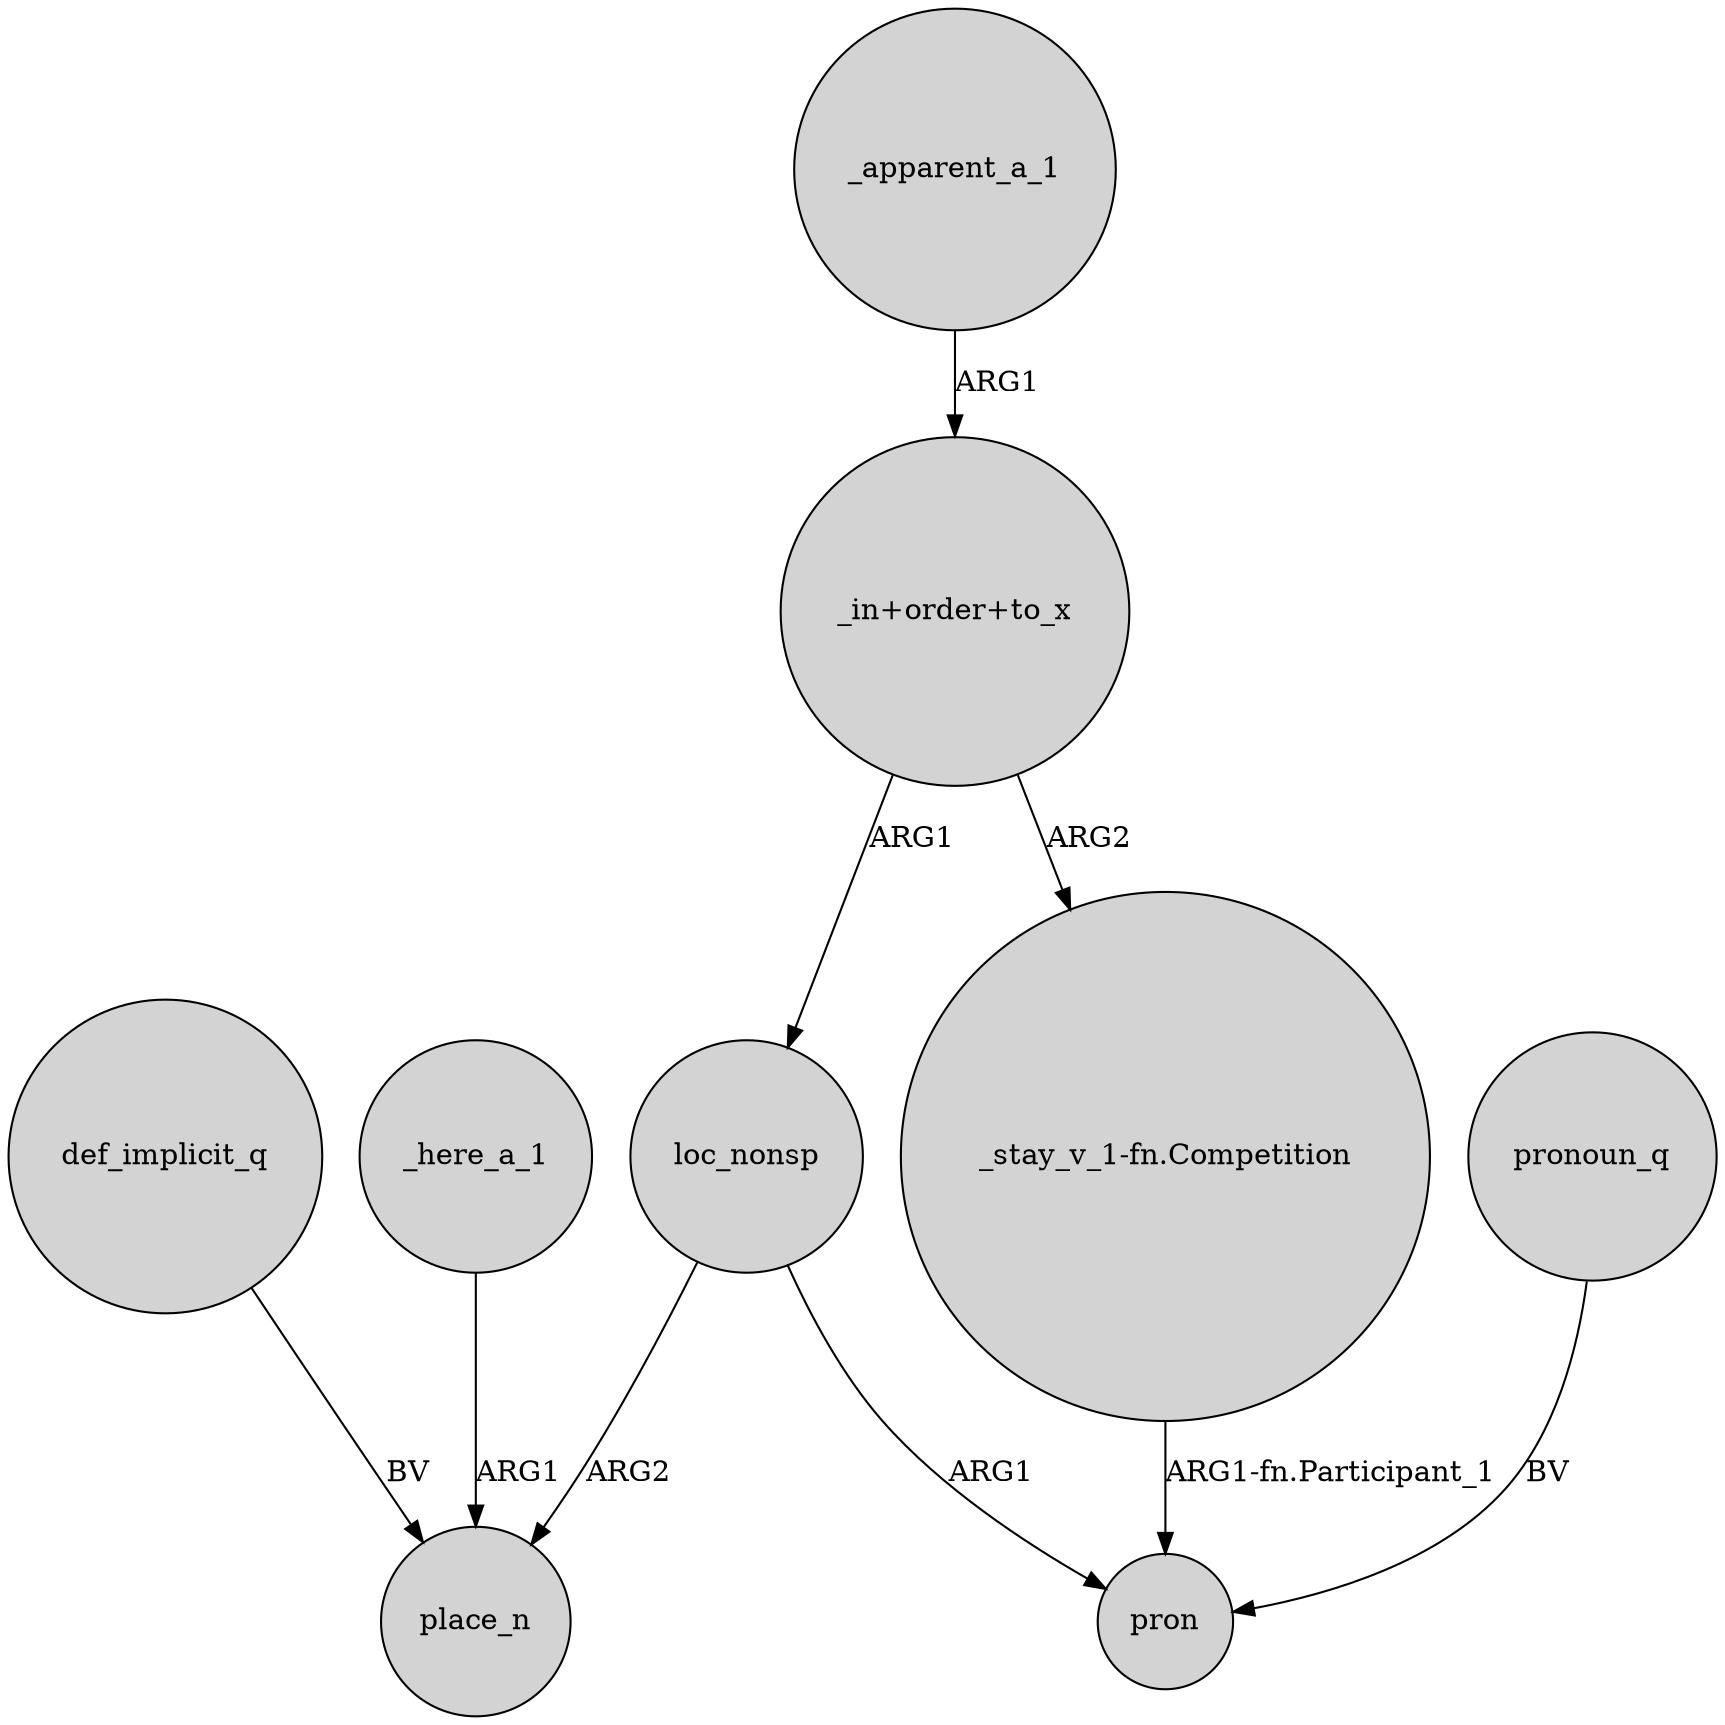 digraph {
	node [shape=circle style=filled]
	"_stay_v_1-fn.Competition" -> pron [label="ARG1-fn.Participant_1"]
	loc_nonsp -> place_n [label=ARG2]
	"_in+order+to_x" -> loc_nonsp [label=ARG1]
	"_in+order+to_x" -> "_stay_v_1-fn.Competition" [label=ARG2]
	_here_a_1 -> place_n [label=ARG1]
	def_implicit_q -> place_n [label=BV]
	_apparent_a_1 -> "_in+order+to_x" [label=ARG1]
	loc_nonsp -> pron [label=ARG1]
	pronoun_q -> pron [label=BV]
}

